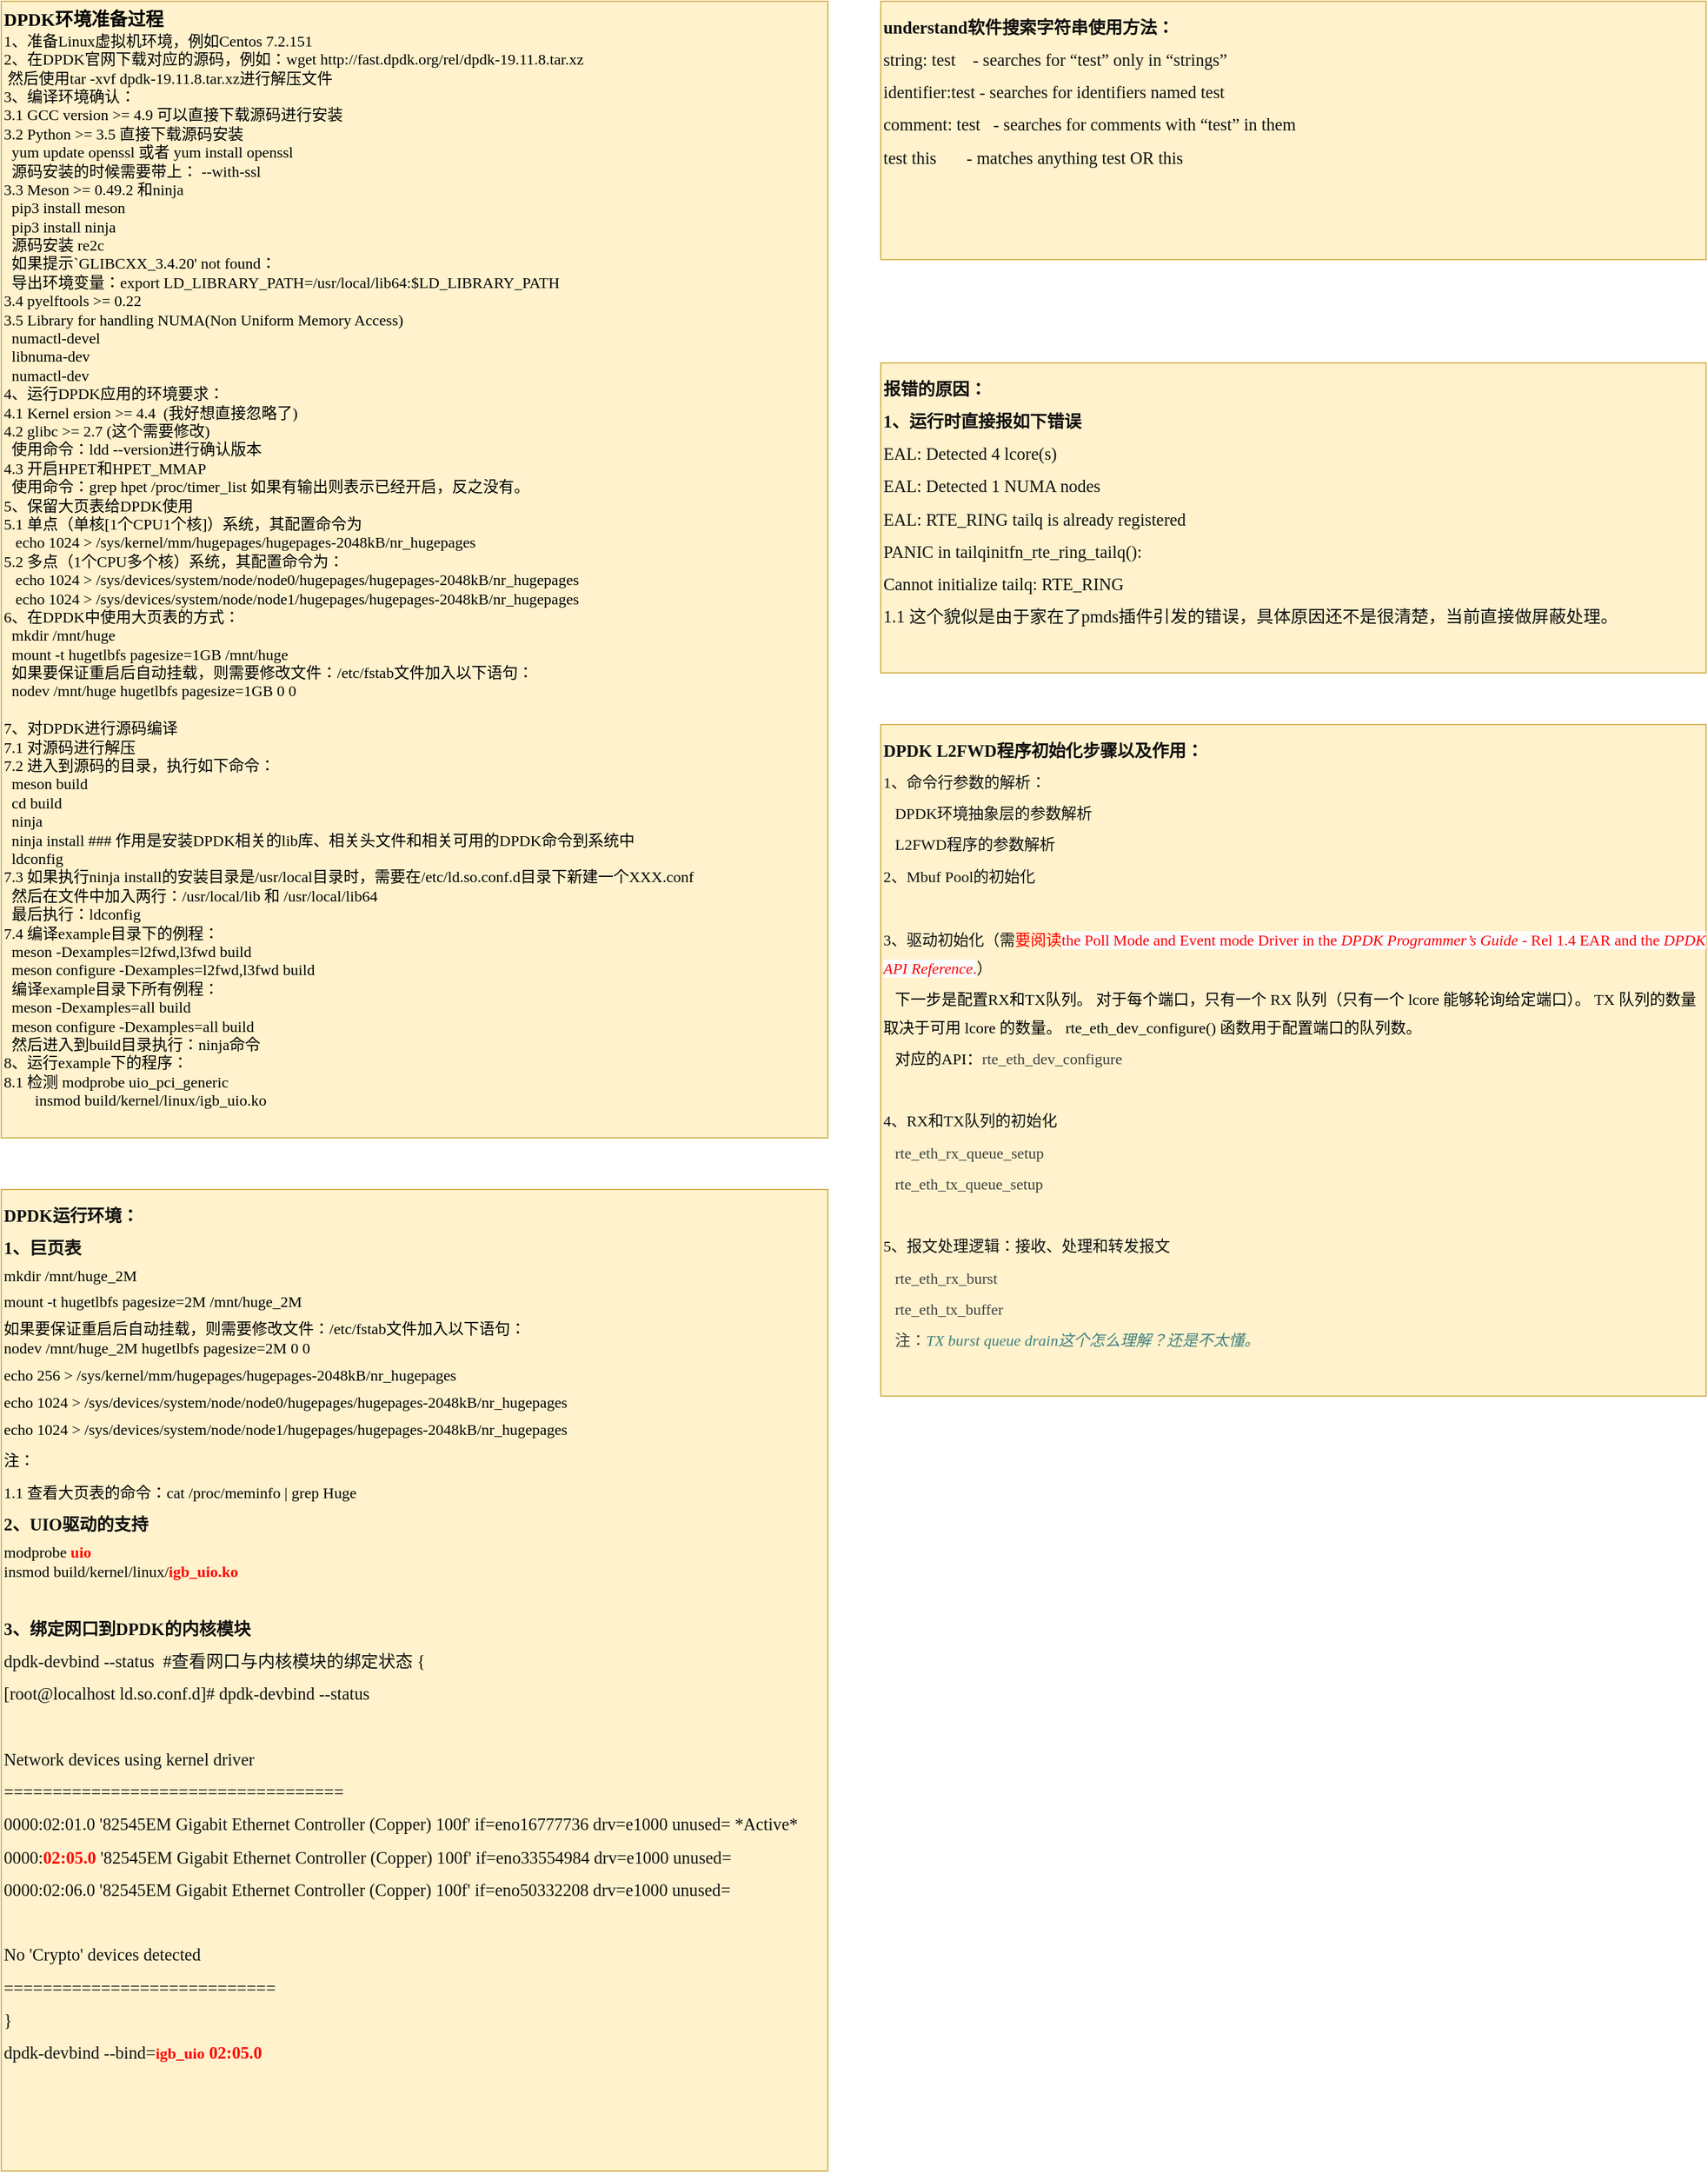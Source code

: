 <mxfile version="14.7.3" type="github">
  <diagram id="tiC5_lr3c7eBxx_vU2C-" name="Page-1">
    <mxGraphModel dx="850" dy="712" grid="1" gridSize="10" guides="1" tooltips="1" connect="1" arrows="1" fold="1" page="1" pageScale="1" pageWidth="827" pageHeight="1169" math="0" shadow="0">
      <root>
        <mxCell id="0" />
        <mxCell id="1" parent="0" />
        <mxCell id="bjBxFB213XxqrcSqxuYE-1" value="&lt;b&gt;&lt;font style=&quot;font-size: 14px&quot;&gt;DPDK环境准备过程&lt;/font&gt;&lt;/b&gt;&lt;br&gt;1、准备Linux虚拟机环境，例如Centos 7.2.151&lt;div style=&quot;resize: none ; outline: 0px ; font-size: inherit&quot;&gt;2、在DPDK官网下载对应的源码，例如：wget http://fast.dpdk.org/rel/dpdk-19.11.8.tar.xz&lt;/div&gt;&lt;div style=&quot;resize: none ; outline: 0px ; font-size: inherit&quot;&gt;&amp;nbsp;然后使用tar -xvf dpdk-19.11.8.tar.xz进行解压文件&lt;/div&gt;&lt;div style=&quot;resize: none ; outline: 0px ; font-size: inherit&quot;&gt;3、编译环境确认：&lt;/div&gt;&lt;div style=&quot;resize: none ; outline: 0px ; font-size: inherit&quot;&gt;3.1 GCC version &amp;gt;= 4.9 可以直接下载源码进行安装&lt;/div&gt;&lt;div style=&quot;resize: none ; outline: 0px ; font-size: inherit&quot;&gt;3.2 Python &amp;gt;= 3.5 直接下载源码安装&lt;/div&gt;&lt;div style=&quot;resize: none ; outline: 0px ; font-size: inherit&quot;&gt;&amp;nbsp; yum update openssl 或者 yum install openssl&lt;/div&gt;&lt;div style=&quot;resize: none ; outline: 0px ; font-size: inherit&quot;&gt;&amp;nbsp; 源码安装的时候需要带上： --with-ssl&lt;/div&gt;&lt;div style=&quot;resize: none ; outline: 0px ; font-size: inherit&quot;&gt;3.3 Meson &amp;gt;= 0.49.2 和ninja&lt;/div&gt;&lt;div style=&quot;resize: none ; outline: 0px ; font-size: inherit&quot;&gt;&amp;nbsp;&amp;nbsp;pip3 install meson&lt;/div&gt;&lt;div style=&quot;resize: none ; outline: 0px ; font-size: inherit&quot;&gt;&amp;nbsp;&amp;nbsp;pip3 install ninja&lt;/div&gt;&lt;div style=&quot;resize: none ; outline: 0px ; font-size: inherit&quot;&gt;&amp;nbsp; 源码安装 re2c&lt;/div&gt;&lt;div style=&quot;resize: none ; outline: 0px ; font-size: inherit&quot;&gt;&amp;nbsp; 如果提示`GLIBCXX_3.4.20&#39; not found：&lt;/div&gt;&lt;div style=&quot;resize: none ; outline: 0px ; font-size: inherit&quot;&gt;&amp;nbsp; 导出环境变量：export LD_LIBRARY_PATH=/usr/local/lib64:$LD_LIBRARY_PATH&amp;nbsp;&lt;/div&gt;&lt;div style=&quot;resize: none ; outline: 0px ; font-size: inherit&quot;&gt;3.4 pyelftools &amp;gt;= 0.22&lt;/div&gt;&lt;div style=&quot;resize: none ; outline: 0px ; font-size: inherit&quot;&gt;3.5 Library for handling NUMA(Non Uniform Memory Access)&lt;/div&gt;&lt;div style=&quot;resize: none ; outline: 0px ; font-size: inherit&quot;&gt;&amp;nbsp; numactl-devel&lt;/div&gt;&lt;div style=&quot;resize: none ; outline: 0px ; font-size: inherit&quot;&gt;&amp;nbsp; libnuma-dev&lt;/div&gt;&lt;div style=&quot;resize: none ; outline: 0px ; font-size: inherit&quot;&gt;&amp;nbsp; numactl-dev&lt;/div&gt;&lt;div style=&quot;resize: none ; outline: 0px ; font-size: inherit&quot;&gt;4、运行DPDK应用的环境要求：&lt;/div&gt;&lt;div style=&quot;resize: none ; outline: 0px ; font-size: inherit&quot;&gt;4.1 Kernel ersion &amp;gt;= 4.4&amp;nbsp; (我好想直接忽略了)&lt;/div&gt;&lt;div style=&quot;resize: none ; outline: 0px ; font-size: inherit&quot;&gt;4.2 glibc &amp;gt;= 2.7 (这个需要修改)&lt;/div&gt;&lt;div style=&quot;resize: none ; outline: 0px ; font-size: inherit&quot;&gt;&amp;nbsp; 使用命令：ldd --version进行确认版本&lt;/div&gt;&lt;div style=&quot;resize: none ; outline: 0px ; font-size: inherit&quot;&gt;4.3 开启HPET和HPET_MMAP&lt;/div&gt;&lt;div style=&quot;resize: none ; outline: 0px ; font-size: inherit&quot;&gt;&amp;nbsp; 使用命令：grep hpet /proc/timer_list 如果有输出则表示已经开启，反之没有。&lt;/div&gt;&lt;div style=&quot;resize: none ; outline: 0px ; font-size: inherit&quot;&gt;5、保留大页表给DPDK使用&lt;/div&gt;&lt;div style=&quot;resize: none ; outline: 0px ; font-size: inherit&quot;&gt;5.1 单点（单核[1个CPU1个核]）系统，&lt;span style=&quot;font-size: inherit&quot;&gt;其配置命令为&lt;/span&gt;&lt;/div&gt;&lt;div style=&quot;resize: none ; outline: 0px ; font-size: inherit&quot;&gt;&lt;span style=&quot;font-size: inherit&quot;&gt;&amp;nbsp; &amp;nbsp;echo 1024 &amp;gt; /sys/kernel/mm/hugepages/hugepages-2048kB/nr_hugepages&lt;/span&gt;&lt;/div&gt;&lt;div style=&quot;resize: none ; outline: 0px ; font-size: inherit&quot;&gt;5.2 多点（1个CPU多个核）系统，其配置命令为：&lt;/div&gt;&lt;div style=&quot;resize: none ; outline: 0px ; font-size: inherit&quot;&gt;&amp;nbsp; &amp;nbsp;echo 1024 &amp;gt; /sys/devices/system/node/node0/hugepages/hugepages-2048kB/nr_hugepages&lt;/div&gt;&lt;div style=&quot;resize: none ; outline: 0px ; font-size: inherit&quot;&gt;&lt;/div&gt;&amp;nbsp; &amp;nbsp;echo 1024 &amp;gt; /sys/devices/system/node/node1/hugepages/hugepages-2048kB/nr_hugepages&lt;div style=&quot;resize: none ; outline: 0px ; font-size: inherit&quot;&gt;6、在DPDK中使用大页表的方式：&lt;/div&gt;&lt;div style=&quot;resize: none ; outline: 0px ; font-size: inherit&quot;&gt;&amp;nbsp; mkdir /mnt/huge&lt;/div&gt;&lt;div style=&quot;resize: none ; outline: 0px ; font-size: inherit&quot;&gt;&lt;/div&gt;&amp;nbsp; mount -t hugetlbfs pagesize=1GB /mnt/huge&lt;div style=&quot;resize: none ; outline: 0px ; font-size: inherit&quot;&gt;&amp;nbsp; 如果要保证重启后自动挂载，则需要修改文件：/etc/fstab文件加入以下语句：&lt;/div&gt;&lt;div style=&quot;resize: none ; outline: 0px ; font-size: inherit&quot;&gt;&amp;nbsp; nodev /mnt/huge hugetlbfs pagesize=1GB 0 0&lt;/div&gt;&lt;div style=&quot;resize: none ; outline: 0px ; font-size: inherit&quot;&gt;&lt;br&gt;&lt;/div&gt;&lt;div style=&quot;resize: none ; outline: 0px ; font-size: inherit&quot;&gt;7、对DPDK进行源码编译&lt;/div&gt;&lt;div style=&quot;resize: none ; outline: 0px ; font-size: inherit&quot;&gt;7.1 对源码进行解压&lt;/div&gt;&lt;div style=&quot;resize: none ; outline: 0px ; font-size: inherit&quot;&gt;7.2 进入到源码的目录，执行如下命令：&lt;/div&gt;&lt;div style=&quot;resize: none ; outline: 0px ; font-size: inherit&quot;&gt;&amp;nbsp; meson build&lt;/div&gt;&lt;div style=&quot;resize: none ; outline: 0px ; font-size: inherit&quot;&gt;&amp;nbsp; cd build&lt;/div&gt;&lt;div style=&quot;resize: none ; outline: 0px ; font-size: inherit&quot;&gt;&amp;nbsp; ninja&lt;/div&gt;&lt;div style=&quot;resize: none ; outline: 0px ; font-size: inherit&quot;&gt;&amp;nbsp; ninja install ### 作用是安装DPDK相关的lib库、相关头文件和相关可用的DPDK命令到系统中&lt;/div&gt;&lt;div style=&quot;resize: none ; outline: 0px ; font-size: inherit&quot;&gt;&amp;nbsp; ldconfig&lt;/div&gt;&lt;div style=&quot;resize: none ; outline: 0px ; font-size: inherit&quot;&gt;7.3 如果执行ninja install的安装目录是/usr/local目录时，需要在/etc/ld.so.conf.d目录下新建一个XXX.conf&lt;/div&gt;&lt;div style=&quot;resize: none ; outline: 0px ; font-size: inherit&quot;&gt;&amp;nbsp; 然后在文件中加入两行：/usr/local/lib 和 /usr/local/lib64&lt;/div&gt;&lt;div style=&quot;resize: none ; outline: 0px ; font-size: inherit&quot;&gt;&amp;nbsp; 最后执行：ldconfig&lt;/div&gt;&lt;div style=&quot;resize: none ; outline: 0px ; font-size: inherit&quot;&gt;7.4 编译example目录下的例程：&lt;/div&gt;&lt;div style=&quot;resize: none ; outline: 0px ; font-size: inherit&quot;&gt;&amp;nbsp;&amp;nbsp;meson -Dexamples=l2fwd,l3fwd build&lt;/div&gt;&lt;div style=&quot;resize: none ; outline: 0px ; font-size: inherit&quot;&gt;&amp;nbsp;&amp;nbsp;meson configure&amp;nbsp;-Dexamples=l2fwd,l3fwd build&lt;/div&gt;&lt;div style=&quot;resize: none ; outline: 0px ; font-size: inherit&quot;&gt;&amp;nbsp; 编译example目录下所有例程：&lt;/div&gt;&lt;div style=&quot;resize: none ; outline: 0px ; font-size: inherit&quot;&gt;&amp;nbsp;&amp;nbsp;meson -Dexamples=all build&lt;/div&gt;&lt;div style=&quot;resize: none ; outline: 0px ; font-size: inherit&quot;&gt;&amp;nbsp;&amp;nbsp;meson configure&amp;nbsp;-Dexamples=all build&lt;/div&gt;&lt;div style=&quot;resize: none ; outline: 0px ; font-size: inherit&quot;&gt;&amp;nbsp; 然后进入到build目录执行：ninja命令&lt;/div&gt;&lt;div style=&quot;resize: none ; outline: 0px ; font-size: inherit&quot;&gt;8、运行example下的程序：&lt;/div&gt;&lt;div style=&quot;resize: none ; outline: 0px ; font-size: inherit&quot;&gt;8.1 检测&amp;nbsp;modprobe uio_pci_generic&lt;/div&gt;&lt;div style=&quot;resize: none ; outline: 0px ; font-size: inherit&quot;&gt;&amp;nbsp; &amp;nbsp; &amp;nbsp; &amp;nbsp; insmod build/kernel/linux/igb_uio.ko&lt;/div&gt;" style="text;html=1;strokeColor=#d6b656;fillColor=#fff2cc;align=left;verticalAlign=top;whiteSpace=wrap;rounded=0;fontFamily=Lucida Console;" parent="1" vertex="1">
          <mxGeometry x="40" y="40" width="640" height="880" as="geometry" />
        </mxCell>
        <mxCell id="bjBxFB213XxqrcSqxuYE-2" value="&lt;div&gt;&lt;div class=&quot;document&quot;&gt;&lt;p class=&quot;paragraph text-align-type-left pap-line-1.8 pap-line-rule-auto pap-spacing-before-2pt pap-spacing-after-2pt&quot; style=&quot;line-height: 180% ; margin-top: 2.667px ; margin-bottom: 2.667px&quot;&gt;&lt;span style=&quot;font-size: 10pt ; font-family: &amp;#34;simsun&amp;#34; , &amp;#34;songti sc&amp;#34; , , sans-serif ; color: rgb(17 , 17 , 17) ; background: transparent ; letter-spacing: 0pt ; vertical-align: baseline&quot;&gt;&lt;b&gt;understand软件搜索字符串使用方法：&lt;/b&gt;&lt;/span&gt;&lt;span style=&quot;font-size: 11pt ; font-family: &amp;#34;sf pro&amp;#34; , &amp;#34;pingfang sc&amp;#34; , &amp;#34;microsoft yahei&amp;#34; , , &amp;#34;noto sans cjk sc&amp;#34; , sans-serif , &amp;#34;roboto&amp;#34; , &amp;#34;droid sans&amp;#34; , &amp;#34;helvetica&amp;#34; , &amp;#34;tahoma&amp;#34; , &amp;#34;arial&amp;#34; , &amp;#34;hiragino sans gb&amp;#34; , &amp;#34;heiti sc&amp;#34; ; color: rgb(17 , 17 , 17) ; background: transparent ; letter-spacing: 0pt ; vertical-align: baseline&quot;&gt;&lt;/span&gt;&lt;/p&gt;&lt;p class=&quot;paragraph text-align-type-left pap-line-1.8 pap-line-rule-auto pap-spacing-before-2pt pap-spacing-after-2pt&quot; style=&quot;line-height: 180% ; margin-top: 2.667px ; margin-bottom: 2.667px&quot;&gt;&lt;span style=&quot;font-size: 10pt ; font-family: &amp;#34;simsun&amp;#34; , &amp;#34;songti sc&amp;#34; , , sans-serif ; color: rgb(17 , 17 , 17) ; background: transparent ; letter-spacing: 0pt ; vertical-align: baseline&quot;&gt;string: test&amp;nbsp; &amp;nbsp; - searches for “test” only in “strings”&lt;/span&gt;&lt;span style=&quot;font-size: 11pt ; font-family: &amp;#34;sf pro&amp;#34; , &amp;#34;pingfang sc&amp;#34; , &amp;#34;microsoft yahei&amp;#34; , , &amp;#34;noto sans cjk sc&amp;#34; , sans-serif , &amp;#34;roboto&amp;#34; , &amp;#34;droid sans&amp;#34; , &amp;#34;helvetica&amp;#34; , &amp;#34;tahoma&amp;#34; , &amp;#34;arial&amp;#34; , &amp;#34;hiragino sans gb&amp;#34; , &amp;#34;heiti sc&amp;#34; ; color: rgb(17 , 17 , 17) ; background: transparent ; letter-spacing: 0pt ; vertical-align: baseline&quot;&gt;&lt;/span&gt;&lt;/p&gt;&lt;p class=&quot;paragraph text-align-type-left pap-line-1.8 pap-line-rule-auto pap-spacing-before-2pt pap-spacing-after-2pt&quot; style=&quot;line-height: 180% ; margin-top: 2.667px ; margin-bottom: 2.667px&quot;&gt;&lt;span style=&quot;font-size: 10pt ; font-family: &amp;#34;simsun&amp;#34; , &amp;#34;songti sc&amp;#34; , , sans-serif ; color: rgb(17 , 17 , 17) ; background: transparent ; letter-spacing: 0pt ; vertical-align: baseline&quot;&gt;identifier:test     - searches for identifiers named test&lt;/span&gt;&lt;span style=&quot;font-size: 11pt ; font-family: &amp;#34;sf pro&amp;#34; , &amp;#34;pingfang sc&amp;#34; , &amp;#34;microsoft yahei&amp;#34; , , &amp;#34;noto sans cjk sc&amp;#34; , sans-serif , &amp;#34;roboto&amp;#34; , &amp;#34;droid sans&amp;#34; , &amp;#34;helvetica&amp;#34; , &amp;#34;tahoma&amp;#34; , &amp;#34;arial&amp;#34; , &amp;#34;hiragino sans gb&amp;#34; , &amp;#34;heiti sc&amp;#34; ; color: rgb(17 , 17 , 17) ; background: transparent ; letter-spacing: 0pt ; vertical-align: baseline&quot;&gt;&lt;/span&gt;&lt;/p&gt;&lt;p class=&quot;paragraph text-align-type-left pap-line-1.8 pap-line-rule-auto pap-spacing-before-2pt pap-spacing-after-2pt&quot; style=&quot;line-height: 180% ; margin-top: 2.667px ; margin-bottom: 2.667px&quot;&gt;&lt;span style=&quot;font-size: 10pt ; font-family: &amp;#34;simsun&amp;#34; , &amp;#34;songti sc&amp;#34; , , sans-serif ; color: rgb(17 , 17 , 17) ; background: transparent ; letter-spacing: 0pt ; vertical-align: baseline&quot;&gt;comment: test&amp;nbsp; &amp;nbsp;- searches for comments with “test” in them&lt;/span&gt;&lt;span style=&quot;font-size: 11pt ; font-family: &amp;#34;sf pro&amp;#34; , &amp;#34;pingfang sc&amp;#34; , &amp;#34;microsoft yahei&amp;#34; , , &amp;#34;noto sans cjk sc&amp;#34; , sans-serif , &amp;#34;roboto&amp;#34; , &amp;#34;droid sans&amp;#34; , &amp;#34;helvetica&amp;#34; , &amp;#34;tahoma&amp;#34; , &amp;#34;arial&amp;#34; , &amp;#34;hiragino sans gb&amp;#34; , &amp;#34;heiti sc&amp;#34; ; color: rgb(17 , 17 , 17) ; background: transparent ; letter-spacing: 0pt ; vertical-align: baseline&quot;&gt;&lt;/span&gt;&lt;/p&gt;&lt;p class=&quot;paragraph text-align-type-left pap-line-1.8 pap-line-rule-auto pap-spacing-before-2pt pap-spacing-after-2pt&quot; style=&quot;line-height: 180% ; margin-top: 2.667px ; margin-bottom: 2.667px&quot;&gt;&lt;span style=&quot;font-size: 10pt ; font-family: &amp;#34;simsun&amp;#34; , &amp;#34;songti sc&amp;#34; , , sans-serif ; color: rgb(17 , 17 , 17) ; background: transparent ; letter-spacing: 0pt ; vertical-align: baseline&quot;&gt;test this&amp;nbsp; &amp;nbsp; &amp;nbsp; &amp;nbsp;- matches anything test OR this&lt;/span&gt;&lt;span style=&quot;font-size: 10pt ; font-family: &amp;#34;simsun&amp;#34; , &amp;#34;songti sc&amp;#34; , , sans-serif ; color: rgb(17 , 17 , 17) ; background: transparent ; letter-spacing: 0pt ; vertical-align: baseline&quot;&gt;&lt;/span&gt;&lt;/p&gt;&lt;/div&gt;&lt;/div&gt;" style="text;html=1;strokeColor=#d6b656;fillColor=#fff2cc;align=left;verticalAlign=top;whiteSpace=wrap;rounded=0;fontFamily=Lucida Console;" parent="1" vertex="1">
          <mxGeometry x="721" y="40" width="639" height="200" as="geometry" />
        </mxCell>
        <mxCell id="bjBxFB213XxqrcSqxuYE-3" value="&lt;div class=&quot;document&quot;&gt;&lt;p class=&quot;paragraph text-align-type-left pap-line-1.8 pap-line-rule-auto pap-spacing-before-2pt pap-spacing-after-2pt&quot; style=&quot;line-height: 180% ; margin-top: 2.667px ; margin-bottom: 2.667px&quot;&gt;&lt;font&gt;&lt;span style=&quot;font-size: 10pt ; font-family: &amp;#34;simsun&amp;#34; , &amp;#34;songti sc&amp;#34; , , sans-serif ; color: rgb(17 , 17 , 17) ; background: transparent ; letter-spacing: 0pt ; vertical-align: baseline&quot;&gt;&lt;b&gt;报错的原因：&lt;/b&gt;&lt;/span&gt;&lt;span style=&quot;font-size: 11pt ; font-family: &amp;#34;sf pro&amp;#34; , &amp;#34;pingfang sc&amp;#34; , &amp;#34;microsoft yahei&amp;#34; , , &amp;#34;noto sans cjk sc&amp;#34; , sans-serif , &amp;#34;roboto&amp;#34; , &amp;#34;droid sans&amp;#34; , &amp;#34;helvetica&amp;#34; , &amp;#34;tahoma&amp;#34; , &amp;#34;arial&amp;#34; , &amp;#34;hiragino sans gb&amp;#34; , &amp;#34;heiti sc&amp;#34; ; color: rgb(17 , 17 , 17) ; background: transparent ; letter-spacing: 0pt ; vertical-align: baseline&quot;&gt;&lt;/span&gt;&lt;/font&gt;&lt;/p&gt;&lt;p class=&quot;paragraph text-align-type-left pap-line-1.8 pap-line-rule-auto pap-spacing-before-2pt pap-spacing-after-2pt&quot; style=&quot;line-height: 180% ; margin-top: 2.667px ; margin-bottom: 2.667px&quot;&gt;&lt;font color=&quot;#111111&quot;&gt;&lt;span style=&quot;font-size: 13.333px&quot;&gt;&lt;b&gt;1、运行时直接报如下错误&lt;/b&gt;&lt;/span&gt;&lt;/font&gt;&lt;/p&gt;&lt;p class=&quot;paragraph text-align-type-left pap-line-1.8 pap-line-rule-auto pap-spacing-before-2pt pap-spacing-after-2pt&quot; style=&quot;line-height: 180% ; margin-top: 2.667px ; margin-bottom: 2.667px&quot;&gt;&lt;font color=&quot;#111111&quot;&gt;&lt;span style=&quot;font-size: 13.333px&quot;&gt;EAL: Detected 4 lcore(s)&lt;/span&gt;&lt;/font&gt;&lt;/p&gt;&lt;p class=&quot;paragraph text-align-type-left pap-line-1.8 pap-line-rule-auto pap-spacing-before-2pt pap-spacing-after-2pt&quot; style=&quot;line-height: 180% ; margin-top: 2.667px ; margin-bottom: 2.667px&quot;&gt;&lt;font color=&quot;#111111&quot;&gt;&lt;span style=&quot;font-size: 13.333px&quot;&gt;EAL: Detected 1 NUMA nodes&lt;/span&gt;&lt;/font&gt;&lt;/p&gt;&lt;p class=&quot;paragraph text-align-type-left pap-line-1.8 pap-line-rule-auto pap-spacing-before-2pt pap-spacing-after-2pt&quot; style=&quot;line-height: 180% ; margin-top: 2.667px ; margin-bottom: 2.667px&quot;&gt;&lt;font color=&quot;#111111&quot;&gt;&lt;span style=&quot;font-size: 13.333px&quot;&gt;EAL: RTE_RING tailq is already registered&lt;/span&gt;&lt;/font&gt;&lt;/p&gt;&lt;p class=&quot;paragraph text-align-type-left pap-line-1.8 pap-line-rule-auto pap-spacing-before-2pt pap-spacing-after-2pt&quot; style=&quot;line-height: 180% ; margin-top: 2.667px ; margin-bottom: 2.667px&quot;&gt;&lt;font color=&quot;#111111&quot;&gt;&lt;span style=&quot;font-size: 13.333px&quot;&gt;PANIC in tailqinitfn_rte_ring_tailq():&lt;/span&gt;&lt;/font&gt;&lt;/p&gt;&lt;p class=&quot;paragraph text-align-type-left pap-line-1.8 pap-line-rule-auto pap-spacing-before-2pt pap-spacing-after-2pt&quot; style=&quot;line-height: 180% ; margin-top: 2.667px ; margin-bottom: 2.667px&quot;&gt;&lt;/p&gt;&lt;p class=&quot;paragraph text-align-type-left pap-line-1.8 pap-line-rule-auto pap-spacing-before-2pt pap-spacing-after-2pt&quot; style=&quot;line-height: 180% ; margin-top: 2.667px ; margin-bottom: 2.667px&quot;&gt;&lt;font color=&quot;#111111&quot;&gt;&lt;span style=&quot;font-size: 13.333px&quot;&gt;Cannot initialize tailq: RTE_RING&lt;/span&gt;&lt;/font&gt;&lt;/p&gt;&lt;p class=&quot;paragraph text-align-type-left pap-line-1.8 pap-line-rule-auto pap-spacing-before-2pt pap-spacing-after-2pt&quot; style=&quot;line-height: 180% ; margin-top: 2.667px ; margin-bottom: 2.667px&quot;&gt;&lt;font color=&quot;#111111&quot;&gt;&lt;span style=&quot;font-size: 13.333px&quot;&gt;1.1 这个貌似是由于家在了pmds插件引发的错误，具体原因还不是很清楚，当前直接做屏蔽处理。&lt;/span&gt;&lt;/font&gt;&lt;/p&gt;&lt;p class=&quot;paragraph text-align-type-left pap-line-1.8 pap-line-rule-auto pap-spacing-before-2pt pap-spacing-after-2pt&quot; style=&quot;line-height: 180% ; margin-top: 2.667px ; margin-bottom: 2.667px&quot;&gt;&lt;font color=&quot;#111111&quot;&gt;&lt;span style=&quot;font-size: 13.333px&quot;&gt;&lt;br&gt;&lt;/span&gt;&lt;/font&gt;&lt;/p&gt;&lt;div&gt;&lt;font&gt;&lt;br&gt;&lt;/font&gt;&lt;/div&gt;&lt;p class=&quot;paragraph text-align-type-left pap-line-1.8 pap-line-rule-auto pap-spacing-before-2pt pap-spacing-after-2pt&quot; style=&quot;line-height: 180% ; margin-top: 2.667px ; margin-bottom: 2.667px&quot;&gt;&lt;font color=&quot;#111111&quot;&gt;&lt;span style=&quot;font-size: 13.333px&quot;&gt;&lt;br&gt;&lt;/span&gt;&lt;/font&gt;&lt;/p&gt;&lt;p class=&quot;paragraph text-align-type-left pap-line-1.8 pap-line-rule-auto pap-spacing-before-2pt pap-spacing-after-2pt&quot; style=&quot;line-height: 180% ; margin-top: 2.667px ; margin-bottom: 2.667px&quot;&gt;&lt;font color=&quot;#111111&quot;&gt;&lt;span style=&quot;font-size: 13.333px&quot;&gt;&lt;br&gt;&lt;/span&gt;&lt;/font&gt;&lt;/p&gt;&lt;/div&gt;" style="text;html=1;align=left;verticalAlign=top;whiteSpace=wrap;rounded=0;fontFamily=Lucida Console;fillColor=#fff2cc;strokeColor=#d6b656;" parent="1" vertex="1">
          <mxGeometry x="721" y="320" width="639" height="240" as="geometry" />
        </mxCell>
        <mxCell id="QvP58mdF4u6E48YRdZP_-1" value="&lt;div class=&quot;document&quot;&gt;&lt;p class=&quot;paragraph text-align-type-left pap-line-1.8 pap-line-rule-auto pap-spacing-before-2pt pap-spacing-after-2pt&quot; style=&quot;line-height: 180% ; margin-top: 2.667px ; margin-bottom: 2.667px&quot;&gt;&lt;font color=&quot;#111111&quot;&gt;&lt;span style=&quot;font-size: 13.333px&quot;&gt;&lt;b&gt;DPDK运行环境：&lt;/b&gt;&lt;/span&gt;&lt;/font&gt;&lt;/p&gt;&lt;p class=&quot;paragraph text-align-type-left pap-line-1.8 pap-line-rule-auto pap-spacing-before-2pt pap-spacing-after-2pt&quot; style=&quot;line-height: 180% ; margin-top: 2.667px ; margin-bottom: 2.667px&quot;&gt;&lt;font color=&quot;#111111&quot;&gt;&lt;span style=&quot;font-size: 13.333px&quot;&gt;&lt;b&gt;1、巨页表&lt;/b&gt;&lt;/span&gt;&lt;/font&gt;&lt;/p&gt;&lt;div style=&quot;font-size: inherit ; resize: none ; outline: 0px&quot;&gt;mkdir /mnt/huge_2M&lt;/div&gt;&lt;div style=&quot;font-size: inherit ; resize: none ; outline: 0px&quot;&gt;&lt;/div&gt;&lt;p class=&quot;paragraph text-align-type-left pap-line-1.8 pap-line-rule-auto pap-spacing-before-2pt pap-spacing-after-2pt&quot; style=&quot;line-height: 180% ; margin-top: 2.667px ; margin-bottom: 2.667px&quot;&gt;mount -t hugetlbfs pagesize=2M /mnt/huge_2M&lt;/p&gt;&lt;div style=&quot;font-size: inherit ; resize: none ; outline: 0px&quot;&gt;如果要保证重启后自动挂载，则需要修改文件：/etc/fstab文件加入以下语句：&lt;/div&gt;&lt;div style=&quot;font-size: inherit ; resize: none ; outline: 0px&quot;&gt;nodev /mnt/huge_2M hugetlbfs pagesize=2M 0 0&lt;/div&gt;&lt;p class=&quot;paragraph text-align-type-left pap-line-1.8 pap-line-rule-auto pap-spacing-before-2pt pap-spacing-after-2pt&quot; style=&quot;line-height: 180% ; margin-top: 2.667px ; margin-bottom: 2.667px&quot;&gt;echo 256 &amp;gt; /sys/kernel/mm/hugepages/hugepages-2048kB/nr_hugepages&lt;font color=&quot;#111111&quot;&gt;&lt;span style=&quot;font-size: 13.333px&quot;&gt;&lt;br&gt;&lt;/span&gt;&lt;/font&gt;&lt;/p&gt;&lt;div style=&quot;font-size: inherit ; resize: none ; outline: 0px&quot;&gt;echo 1024 &amp;gt; /sys/devices/system/node/node0/hugepages/hugepages-2048kB/nr_hugepages&lt;/div&gt;&lt;div style=&quot;font-size: inherit ; resize: none ; outline: 0px&quot;&gt;&lt;/div&gt;&lt;p class=&quot;paragraph text-align-type-left pap-line-1.8 pap-line-rule-auto pap-spacing-before-2pt pap-spacing-after-2pt&quot; style=&quot;line-height: 180% ; margin-top: 2.667px ; margin-bottom: 2.667px&quot;&gt;echo 1024 &amp;gt; /sys/devices/system/node/node1/hugepages/hugepages-2048kB/nr_hugepages&lt;font color=&quot;#111111&quot;&gt;&lt;span style=&quot;font-size: 13.333px&quot;&gt;&lt;br&gt;&lt;/span&gt;&lt;/font&gt;&lt;/p&gt;&lt;p class=&quot;paragraph text-align-type-left pap-line-1.8 pap-line-rule-auto pap-spacing-before-2pt pap-spacing-after-2pt&quot; style=&quot;line-height: 180% ; margin-top: 2.667px ; margin-bottom: 2.667px&quot;&gt;注：&lt;/p&gt;&lt;p class=&quot;paragraph text-align-type-left pap-line-1.8 pap-line-rule-auto pap-spacing-before-2pt pap-spacing-after-2pt&quot; style=&quot;line-height: 180% ; margin-top: 2.667px ; margin-bottom: 2.667px&quot;&gt;1.1 查看大页表的命令：cat /proc/meminfo | grep Huge&lt;/p&gt;&lt;p class=&quot;paragraph text-align-type-left pap-line-1.8 pap-line-rule-auto pap-spacing-before-2pt pap-spacing-after-2pt&quot; style=&quot;line-height: 180% ; margin-top: 2.667px ; margin-bottom: 2.667px&quot;&gt;&lt;font color=&quot;#111111&quot;&gt;&lt;span style=&quot;font-size: 13.333px&quot;&gt;&lt;b&gt;2、UIO驱动的支持&lt;/b&gt;&lt;/span&gt;&lt;/font&gt;&lt;/p&gt;&lt;div style=&quot;font-size: inherit ; resize: none ; outline: 0px&quot;&gt;modprobe &lt;font color=&quot;#ff0000&quot;&gt;&lt;b&gt;uio&lt;/b&gt;&lt;/font&gt;&lt;/div&gt;&lt;div style=&quot;font-size: inherit ; resize: none ; outline: 0px&quot;&gt;insmod build/kernel/linux/&lt;b&gt;&lt;font color=&quot;#ff0000&quot;&gt;igb_uio.ko&lt;/font&gt;&lt;/b&gt;&lt;/div&gt;&lt;p class=&quot;paragraph text-align-type-left pap-line-1.8 pap-line-rule-auto pap-spacing-before-2pt pap-spacing-after-2pt&quot; style=&quot;line-height: 180% ; margin-top: 2.667px ; margin-bottom: 2.667px&quot;&gt;&lt;br&gt;&lt;/p&gt;&lt;p class=&quot;paragraph text-align-type-left pap-line-1.8 pap-line-rule-auto pap-spacing-before-2pt pap-spacing-after-2pt&quot; style=&quot;line-height: 180% ; margin-top: 2.667px ; margin-bottom: 2.667px&quot;&gt;&lt;font color=&quot;#111111&quot;&gt;&lt;span style=&quot;font-size: 13.333px&quot;&gt;&lt;b&gt;3、绑定网口到DPDK的内核模块&lt;/b&gt;&lt;/span&gt;&lt;/font&gt;&lt;/p&gt;&lt;p class=&quot;paragraph text-align-type-left pap-line-1.8 pap-line-rule-auto pap-spacing-before-2pt pap-spacing-after-2pt&quot; style=&quot;line-height: 21.6px ; margin-top: 2.667px ; margin-bottom: 2.667px&quot;&gt;&lt;font color=&quot;#111111&quot;&gt;&lt;span style=&quot;font-size: 13.333px&quot;&gt;dpdk-devbind --status&amp;nbsp; #查看网口与内核模块的绑定状态 {&lt;/span&gt;&lt;/font&gt;&lt;/p&gt;&lt;p class=&quot;paragraph text-align-type-left pap-line-1.8 pap-line-rule-auto pap-spacing-before-2pt pap-spacing-after-2pt&quot; style=&quot;line-height: 21.6px ; margin-top: 2.667px ; margin-bottom: 2.667px&quot;&gt;&lt;font color=&quot;#111111&quot;&gt;&lt;span style=&quot;font-size: 13.333px&quot;&gt;[root@localhost ld.so.conf.d]# dpdk-devbind --status&lt;/span&gt;&lt;/font&gt;&lt;/p&gt;&lt;p class=&quot;paragraph text-align-type-left pap-line-1.8 pap-line-rule-auto pap-spacing-before-2pt pap-spacing-after-2pt&quot; style=&quot;line-height: 21.6px ; margin-top: 2.667px ; margin-bottom: 2.667px&quot;&gt;&lt;font color=&quot;#111111&quot;&gt;&lt;span style=&quot;font-size: 13.333px&quot;&gt;&lt;br&gt;&lt;/span&gt;&lt;/font&gt;&lt;/p&gt;&lt;p class=&quot;paragraph text-align-type-left pap-line-1.8 pap-line-rule-auto pap-spacing-before-2pt pap-spacing-after-2pt&quot; style=&quot;line-height: 21.6px ; margin-top: 2.667px ; margin-bottom: 2.667px&quot;&gt;&lt;font color=&quot;#111111&quot;&gt;&lt;span style=&quot;font-size: 13.333px&quot;&gt;Network devices using kernel driver&lt;/span&gt;&lt;/font&gt;&lt;/p&gt;&lt;p class=&quot;paragraph text-align-type-left pap-line-1.8 pap-line-rule-auto pap-spacing-before-2pt pap-spacing-after-2pt&quot; style=&quot;line-height: 21.6px ; margin-top: 2.667px ; margin-bottom: 2.667px&quot;&gt;&lt;font color=&quot;#111111&quot;&gt;&lt;span style=&quot;font-size: 13.333px&quot;&gt;===================================&lt;/span&gt;&lt;/font&gt;&lt;/p&gt;&lt;p class=&quot;paragraph text-align-type-left pap-line-1.8 pap-line-rule-auto pap-spacing-before-2pt pap-spacing-after-2pt&quot; style=&quot;line-height: 21.6px ; margin-top: 2.667px ; margin-bottom: 2.667px&quot;&gt;&lt;font color=&quot;#111111&quot;&gt;&lt;span style=&quot;font-size: 13.333px&quot;&gt;0000:02:01.0 &#39;82545EM Gigabit Ethernet Controller (Copper) 100f&#39; if=eno16777736 drv=e1000 unused= *Active*&lt;/span&gt;&lt;/font&gt;&lt;/p&gt;&lt;p class=&quot;paragraph text-align-type-left pap-line-1.8 pap-line-rule-auto pap-spacing-before-2pt pap-spacing-after-2pt&quot; style=&quot;line-height: 21.6px ; margin-top: 2.667px ; margin-bottom: 2.667px&quot;&gt;&lt;span style=&quot;font-size: 13.333px&quot;&gt;&lt;font color=&quot;#111111&quot;&gt;0000:&lt;/font&gt;&lt;b&gt;&lt;font color=&quot;#ff0000&quot;&gt;02:05.0&lt;/font&gt;&lt;/b&gt;&lt;font color=&quot;#111111&quot;&gt;&amp;nbsp;&#39;82545EM Gigabit Ethernet Controller (Copper) 100f&#39; if=eno33554984 drv=e1000 unused=&lt;/font&gt;&lt;/span&gt;&lt;/p&gt;&lt;p class=&quot;paragraph text-align-type-left pap-line-1.8 pap-line-rule-auto pap-spacing-before-2pt pap-spacing-after-2pt&quot; style=&quot;line-height: 21.6px ; margin-top: 2.667px ; margin-bottom: 2.667px&quot;&gt;&lt;font color=&quot;#111111&quot;&gt;&lt;span style=&quot;font-size: 13.333px&quot;&gt;0000:02:06.0 &#39;82545EM Gigabit Ethernet Controller (Copper) 100f&#39; if=eno50332208 drv=e1000 unused=&lt;/span&gt;&lt;/font&gt;&lt;/p&gt;&lt;p class=&quot;paragraph text-align-type-left pap-line-1.8 pap-line-rule-auto pap-spacing-before-2pt pap-spacing-after-2pt&quot; style=&quot;line-height: 21.6px ; margin-top: 2.667px ; margin-bottom: 2.667px&quot;&gt;&lt;font color=&quot;#111111&quot;&gt;&lt;span style=&quot;font-size: 13.333px&quot;&gt;&lt;br&gt;&lt;/span&gt;&lt;/font&gt;&lt;/p&gt;&lt;p class=&quot;paragraph text-align-type-left pap-line-1.8 pap-line-rule-auto pap-spacing-before-2pt pap-spacing-after-2pt&quot; style=&quot;line-height: 21.6px ; margin-top: 2.667px ; margin-bottom: 2.667px&quot;&gt;&lt;font color=&quot;#111111&quot;&gt;&lt;span style=&quot;font-size: 13.333px&quot;&gt;No &#39;Crypto&#39; devices detected&lt;/span&gt;&lt;/font&gt;&lt;/p&gt;&lt;p class=&quot;paragraph text-align-type-left pap-line-1.8 pap-line-rule-auto pap-spacing-before-2pt pap-spacing-after-2pt&quot; style=&quot;line-height: 21.6px ; margin-top: 2.667px ; margin-bottom: 2.667px&quot;&gt;&lt;font color=&quot;#111111&quot;&gt;&lt;span style=&quot;font-size: 13.333px&quot;&gt;============================&lt;/span&gt;&lt;/font&gt;&lt;/p&gt;&lt;p class=&quot;paragraph text-align-type-left pap-line-1.8 pap-line-rule-auto pap-spacing-before-2pt pap-spacing-after-2pt&quot; style=&quot;line-height: 21.6px ; margin-top: 2.667px ; margin-bottom: 2.667px&quot;&gt;&lt;font color=&quot;#111111&quot;&gt;&lt;span style=&quot;font-size: 13.333px&quot;&gt;}&lt;/span&gt;&lt;br&gt;&lt;/font&gt;&lt;/p&gt;&lt;p class=&quot;paragraph text-align-type-left pap-line-1.8 pap-line-rule-auto pap-spacing-before-2pt pap-spacing-after-2pt&quot; style=&quot;line-height: 21.6px ; margin-top: 2.667px ; margin-bottom: 2.667px&quot;&gt;&lt;font color=&quot;#111111&quot;&gt;&lt;span style=&quot;font-size: 13.333px&quot;&gt;dpdk-devbind&amp;nbsp;&lt;/span&gt;&lt;/font&gt;&lt;span style=&quot;font-size: 13.333px&quot;&gt;&lt;font color=&quot;#111111&quot;&gt;--bind=&lt;/font&gt;&lt;/span&gt;&lt;font&gt;&lt;font color=&quot;#ff0000&quot;&gt;&lt;b&gt;igb_uio&lt;/b&gt;&lt;/font&gt;&lt;font color=&quot;#111111&quot;&gt;&lt;span style=&quot;font-size: 13.333px&quot;&gt;&amp;nbsp;&lt;/span&gt;&lt;/font&gt;&lt;/font&gt;&lt;span style=&quot;font-size: 13.333px&quot;&gt;&lt;b&gt;&lt;font color=&quot;#ff0000&quot;&gt;02:05.0&lt;/font&gt;&lt;/b&gt;&lt;/span&gt;&lt;/p&gt;&lt;/div&gt;" style="text;html=1;strokeColor=#d6b656;fillColor=#fff2cc;align=left;verticalAlign=top;whiteSpace=wrap;rounded=0;fontFamily=Lucida Console;" vertex="1" parent="1">
          <mxGeometry x="40" y="960" width="640" height="760" as="geometry" />
        </mxCell>
        <mxCell id="QvP58mdF4u6E48YRdZP_-2" value="&lt;div class=&quot;document&quot;&gt;&lt;p class=&quot;paragraph text-align-type-left pap-line-1.8 pap-line-rule-auto pap-spacing-before-2pt pap-spacing-after-2pt&quot; style=&quot;line-height: 180% ; margin-top: 2.667px ; margin-bottom: 2.667px&quot;&gt;&lt;font color=&quot;#111111&quot;&gt;&lt;span style=&quot;font-size: 13.333px&quot;&gt;&lt;b&gt;DPDK L2FWD程序初始化步骤以及作用：&lt;/b&gt;&lt;/span&gt;&lt;/font&gt;&lt;/p&gt;&lt;p class=&quot;paragraph text-align-type-left pap-line-1.8 pap-line-rule-auto pap-spacing-before-2pt pap-spacing-after-2pt&quot; style=&quot;line-height: 180% ; margin-top: 2.667px ; margin-bottom: 2.667px&quot;&gt;&lt;font color=&quot;#111111&quot; style=&quot;font-size: 12px&quot;&gt;&lt;span&gt;1、命令行参数的解析：&lt;/span&gt;&lt;/font&gt;&lt;/p&gt;&lt;p class=&quot;paragraph text-align-type-left pap-line-1.8 pap-line-rule-auto pap-spacing-before-2pt pap-spacing-after-2pt&quot; style=&quot;line-height: 180% ; margin-top: 2.667px ; margin-bottom: 2.667px&quot;&gt;&lt;font color=&quot;#111111&quot; style=&quot;font-size: 12px&quot;&gt;&lt;span&gt;&amp;nbsp; &amp;nbsp;DPDK环境抽象层的参数解析&lt;/span&gt;&lt;/font&gt;&lt;/p&gt;&lt;p class=&quot;paragraph text-align-type-left pap-line-1.8 pap-line-rule-auto pap-spacing-before-2pt pap-spacing-after-2pt&quot; style=&quot;line-height: 180% ; margin-top: 2.667px ; margin-bottom: 2.667px&quot;&gt;&lt;font color=&quot;#111111&quot; style=&quot;font-size: 12px&quot;&gt;&lt;span&gt;&amp;nbsp; &amp;nbsp;L2FWD程序的参数解析&lt;/span&gt;&lt;/font&gt;&lt;/p&gt;&lt;p class=&quot;paragraph text-align-type-left pap-line-1.8 pap-line-rule-auto pap-spacing-before-2pt pap-spacing-after-2pt&quot; style=&quot;line-height: 180% ; margin-top: 2.667px ; margin-bottom: 2.667px&quot;&gt;&lt;font color=&quot;#111111&quot; style=&quot;font-size: 12px&quot;&gt;&lt;span&gt;2、Mbuf Pool的初始化&lt;/span&gt;&lt;/font&gt;&lt;/p&gt;&lt;p class=&quot;paragraph text-align-type-left pap-line-1.8 pap-line-rule-auto pap-spacing-before-2pt pap-spacing-after-2pt&quot; style=&quot;line-height: 180% ; margin-top: 2.667px ; margin-bottom: 2.667px&quot;&gt;&lt;font color=&quot;#111111&quot;&gt;&lt;span style=&quot;font-size: 13.333px&quot;&gt;&lt;br&gt;&lt;/span&gt;&lt;/font&gt;&lt;/p&gt;&lt;p class=&quot;paragraph text-align-type-left pap-line-1.8 pap-line-rule-auto pap-spacing-before-2pt pap-spacing-after-2pt&quot; style=&quot;line-height: 180% ; margin-top: 2.667px ; margin-bottom: 2.667px&quot;&gt;&lt;font style=&quot;font-size: 12px&quot;&gt;&lt;font color=&quot;#111111&quot;&gt;3、驱动初始化（需&lt;/font&gt;&lt;font color=&quot;#ff0000&quot;&gt;要阅读&lt;/font&gt;&lt;/font&gt;&lt;font color=&quot;#ff0000&quot;&gt;&lt;span style=&quot;background-color: rgb(252 , 252 , 252)&quot;&gt;the Poll Mode and Event mode Driver in the&amp;nbsp;&lt;/span&gt;&lt;em style=&quot;box-sizing: border-box ; background-color: rgb(252 , 252 , 252)&quot;&gt;DPDK Programmer’s Guide&lt;/em&gt;&lt;span style=&quot;background-color: rgb(252 , 252 , 252)&quot;&gt;&amp;nbsp;- Rel 1.4 EAR and the&amp;nbsp;&lt;/span&gt;&lt;em style=&quot;box-sizing: border-box ; background-color: rgb(252 , 252 , 252)&quot;&gt;DPDK API Reference&lt;/em&gt;&lt;span style=&quot;background-color: rgb(252 , 252 , 252)&quot;&gt;.&lt;/span&gt;&lt;/font&gt;&lt;span style=&quot;color: rgb(17 , 17 , 17)&quot;&gt;）&lt;/span&gt;&lt;/p&gt;&lt;p class=&quot;paragraph text-align-type-left pap-line-1.8 pap-line-rule-auto pap-spacing-before-2pt pap-spacing-after-2pt&quot; style=&quot;line-height: 180% ; margin-top: 2.667px ; margin-bottom: 2.667px&quot;&gt;&lt;font color=&quot;#111111&quot; style=&quot;font-size: 12px&quot;&gt;&lt;span&gt;&amp;nbsp; &amp;nbsp;&lt;/span&gt;&lt;/font&gt;&lt;span class=&quot;VIiyi&quot; lang=&quot;zh-CN&quot; style=&quot;display: inline&quot;&gt;&lt;span class=&quot;JLqJ4b ChMk0b&quot; style=&quot;cursor: pointer&quot;&gt;&lt;span&gt;下一步是配置RX和TX队列。&lt;/span&gt;&lt;/span&gt; &lt;span class=&quot;JLqJ4b ChMk0b&quot; style=&quot;cursor: pointer&quot;&gt;&lt;span&gt;对于每个端口，只有一个 RX 队列（只有一个 lcore 能够轮询给定端口）。&lt;/span&gt;&lt;/span&gt; &lt;span class=&quot;JLqJ4b ChMk0b&quot; style=&quot;cursor: pointer&quot;&gt;&lt;span&gt;TX 队列的数量取决于可用 lcore 的数量。&lt;/span&gt;&lt;/span&gt; &lt;span class=&quot;JLqJ4b ChMk0b&quot; style=&quot;cursor: pointer&quot;&gt;rte_eth_dev_configure() 函数用于配置端口的队列数。&lt;/span&gt;&lt;/span&gt;&lt;span style=&quot;background-color: rgb(245 , 245 , 245)&quot;&gt;&lt;/span&gt;&lt;/p&gt;&lt;p class=&quot;paragraph text-align-type-left pap-line-1.8 pap-line-rule-auto pap-spacing-before-2pt pap-spacing-after-2pt&quot; style=&quot;line-height: 180% ; margin-top: 2.667px ; margin-bottom: 2.667px&quot;&gt;&lt;span class=&quot;VIiyi&quot; lang=&quot;zh-CN&quot; style=&quot;display: inline&quot;&gt;&lt;span class=&quot;JLqJ4b ChMk0b&quot; style=&quot;cursor: pointer&quot;&gt;&amp;nbsp; &amp;nbsp;对应的API：&lt;/span&gt;&lt;/span&gt;&lt;span style=&quot;color: rgb(64 , 64 , 64) ; font-family: , &amp;#34;menlo&amp;#34; , &amp;#34;monaco&amp;#34; , &amp;#34;consolas&amp;#34; , &amp;#34;liberation mono&amp;#34; , &amp;#34;courier new&amp;#34; , &amp;#34;courier&amp;#34; , monospace&quot;&gt;rte_eth_dev_configure&lt;/span&gt;&lt;/p&gt;&lt;p class=&quot;paragraph text-align-type-left pap-line-1.8 pap-line-rule-auto pap-spacing-before-2pt pap-spacing-after-2pt&quot; style=&quot;line-height: 180% ; margin-top: 2.667px ; margin-bottom: 2.667px&quot;&gt;&lt;span style=&quot;color: rgb(64 , 64 , 64) ; font-family: , &amp;#34;menlo&amp;#34; , &amp;#34;monaco&amp;#34; , &amp;#34;consolas&amp;#34; , &amp;#34;liberation mono&amp;#34; , &amp;#34;courier new&amp;#34; , &amp;#34;courier&amp;#34; , monospace&quot;&gt;&lt;br&gt;&lt;/span&gt;&lt;/p&gt;&lt;p class=&quot;paragraph text-align-type-left pap-line-1.8 pap-line-rule-auto pap-spacing-before-2pt pap-spacing-after-2pt&quot; style=&quot;line-height: 180% ; margin-top: 2.667px ; margin-bottom: 2.667px&quot;&gt;&lt;font color=&quot;#111111&quot; style=&quot;font-size: 12px&quot;&gt;&lt;span&gt;4、RX和TX队列的初始化&lt;/span&gt;&lt;/font&gt;&lt;/p&gt;&lt;p class=&quot;paragraph text-align-type-left pap-line-1.8 pap-line-rule-auto pap-spacing-before-2pt pap-spacing-after-2pt&quot; style=&quot;line-height: 180% ; margin-top: 2.667px ; margin-bottom: 2.667px&quot;&gt;&lt;span&gt;&lt;font color=&quot;#111111&quot;&gt;&amp;nbsp; &amp;nbsp;&lt;/font&gt;&lt;/span&gt;&lt;span style=&quot;color: rgb(64 , 64 , 64) ; font-family: , &amp;#34;menlo&amp;#34; , &amp;#34;monaco&amp;#34; , &amp;#34;consolas&amp;#34; , &amp;#34;liberation mono&amp;#34; , &amp;#34;courier new&amp;#34; , &amp;#34;courier&amp;#34; , monospace&quot;&gt;rte_eth_rx_queue_setup&lt;/span&gt;&lt;/p&gt;&lt;p class=&quot;paragraph text-align-type-left pap-line-1.8 pap-line-rule-auto pap-spacing-before-2pt pap-spacing-after-2pt&quot; style=&quot;line-height: 180% ; margin-top: 2.667px ; margin-bottom: 2.667px&quot;&gt;&lt;span style=&quot;color: rgb(64 , 64 , 64) ; font-family: , &amp;#34;menlo&amp;#34; , &amp;#34;monaco&amp;#34; , &amp;#34;consolas&amp;#34; , &amp;#34;liberation mono&amp;#34; , &amp;#34;courier new&amp;#34; , &amp;#34;courier&amp;#34; , monospace&quot;&gt;&amp;nbsp; &amp;nbsp;rte_eth_tx_queue_setup&lt;/span&gt;&lt;/p&gt;&lt;p class=&quot;paragraph text-align-type-left pap-line-1.8 pap-line-rule-auto pap-spacing-before-2pt pap-spacing-after-2pt&quot; style=&quot;line-height: 180% ; margin-top: 2.667px ; margin-bottom: 2.667px&quot;&gt;&lt;font color=&quot;#111111&quot; style=&quot;font-size: 12px&quot;&gt;&lt;span&gt;&lt;br&gt;&lt;/span&gt;&lt;/font&gt;&lt;/p&gt;&lt;p class=&quot;paragraph text-align-type-left pap-line-1.8 pap-line-rule-auto pap-spacing-before-2pt pap-spacing-after-2pt&quot; style=&quot;line-height: 180% ; margin-top: 2.667px ; margin-bottom: 2.667px&quot;&gt;&lt;font color=&quot;#111111&quot; style=&quot;font-size: 12px&quot;&gt;&lt;span&gt;5、报文处理逻辑：接收、处理和转发报文&lt;/span&gt;&lt;/font&gt;&lt;/p&gt;&lt;p class=&quot;paragraph text-align-type-left pap-line-1.8 pap-line-rule-auto pap-spacing-before-2pt pap-spacing-after-2pt&quot; style=&quot;line-height: 180% ; margin-top: 2.667px ; margin-bottom: 2.667px&quot;&gt;&lt;font color=&quot;#111111&quot; style=&quot;font-size: 12px&quot;&gt;&lt;span&gt;&amp;nbsp; &amp;nbsp;&lt;/span&gt;&lt;/font&gt;&lt;span style=&quot;color: rgb(64 , 64 , 64) ; font-family: , &amp;#34;menlo&amp;#34; , &amp;#34;monaco&amp;#34; , &amp;#34;consolas&amp;#34; , &amp;#34;liberation mono&amp;#34; , &amp;#34;courier new&amp;#34; , &amp;#34;courier&amp;#34; , monospace&quot;&gt;rte_eth_rx_burst&lt;/span&gt;&lt;/p&gt;&lt;p class=&quot;paragraph text-align-type-left pap-line-1.8 pap-line-rule-auto pap-spacing-before-2pt pap-spacing-after-2pt&quot; style=&quot;line-height: 180% ; margin-top: 2.667px ; margin-bottom: 2.667px&quot;&gt;&lt;span style=&quot;color: rgb(64 , 64 , 64) ; font-family: , &amp;#34;menlo&amp;#34; , &amp;#34;monaco&amp;#34; , &amp;#34;consolas&amp;#34; , &amp;#34;liberation mono&amp;#34; , &amp;#34;courier new&amp;#34; , &amp;#34;courier&amp;#34; , monospace&quot;&gt;&amp;nbsp; &amp;nbsp;&lt;/span&gt;&lt;span style=&quot;color: rgb(64 , 64 , 64) ; font-family: , &amp;#34;menlo&amp;#34; , &amp;#34;monaco&amp;#34; , &amp;#34;consolas&amp;#34; , &amp;#34;liberation mono&amp;#34; , &amp;#34;courier new&amp;#34; , &amp;#34;courier&amp;#34; , monospace&quot;&gt;rte_eth_tx_buffer&lt;/span&gt;&lt;/p&gt;&lt;p class=&quot;paragraph text-align-type-left pap-line-1.8 pap-line-rule-auto pap-spacing-before-2pt pap-spacing-after-2pt&quot; style=&quot;line-height: 180% ; margin-top: 2.667px ; margin-bottom: 2.667px&quot;&gt;&lt;span style=&quot;color: rgb(64 , 64 , 64) ; font-family: , &amp;#34;menlo&amp;#34; , &amp;#34;monaco&amp;#34; , &amp;#34;consolas&amp;#34; , &amp;#34;liberation mono&amp;#34; , &amp;#34;courier new&amp;#34; , &amp;#34;courier&amp;#34; , monospace&quot;&gt;&amp;nbsp; &amp;nbsp;注：&lt;/span&gt;&lt;span style=&quot;color: rgb(64 , 128 , 128) ; font-style: italic ; font-family: , &amp;#34;menlo&amp;#34; , &amp;#34;monaco&amp;#34; , &amp;#34;consolas&amp;#34; , &amp;#34;liberation mono&amp;#34; , &amp;#34;courier new&amp;#34; , &amp;#34;courier&amp;#34; , monospace&quot;&gt;TX burst queue drain这个怎么理解？还是不太懂。&lt;/span&gt;&lt;/p&gt;&lt;/div&gt;" style="text;html=1;align=left;verticalAlign=top;whiteSpace=wrap;rounded=0;fontFamily=Lucida Console;fillColor=#fff2cc;strokeColor=#d6b656;" vertex="1" parent="1">
          <mxGeometry x="721" y="600" width="639" height="520" as="geometry" />
        </mxCell>
      </root>
    </mxGraphModel>
  </diagram>
</mxfile>
